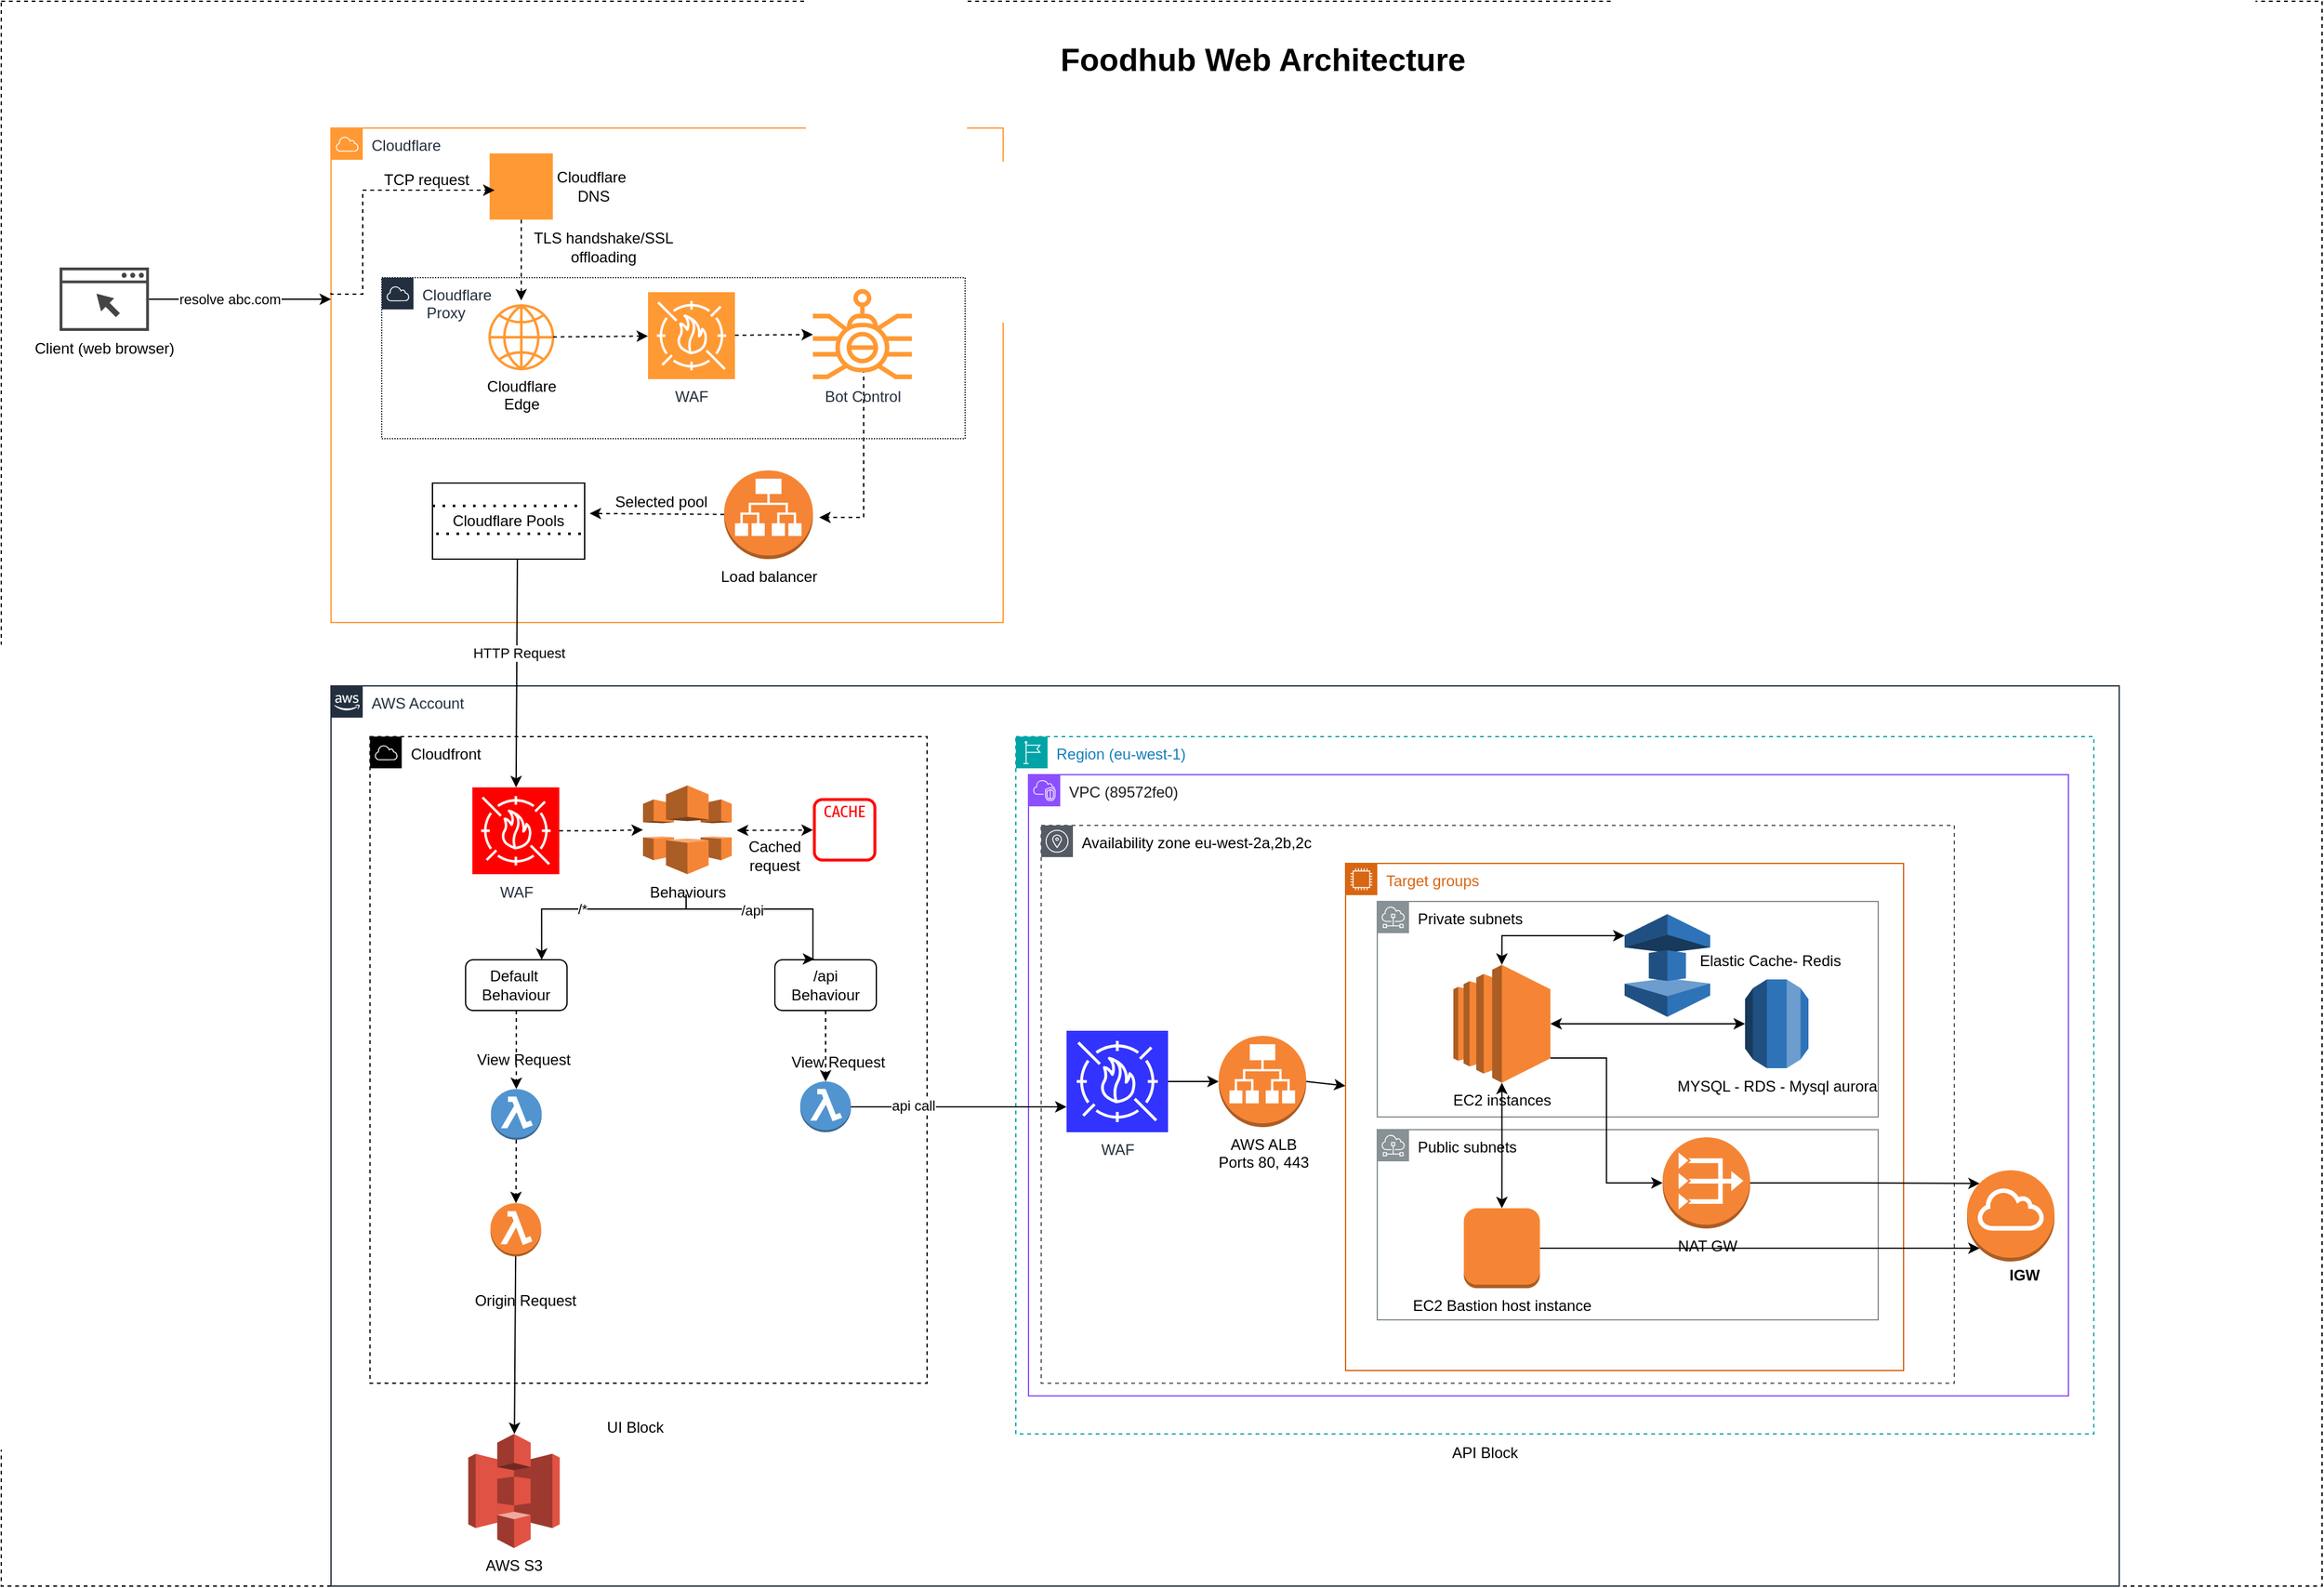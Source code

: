 <mxfile version="28.2.3">
  <diagram name="Page-1" id="gs8IiTpHVDhQRjsrOOGX">
    <mxGraphModel dx="2201" dy="871" grid="1" gridSize="10" guides="1" tooltips="1" connect="1" arrows="1" fold="1" page="1" pageScale="1" pageWidth="850" pageHeight="1100" math="0" shadow="0">
      <root>
        <mxCell id="0" />
        <mxCell id="1" parent="0" />
        <mxCell id="MYcXMfVTnSXTMlCnbvHV-4" value="Cloudflare" style="points=[[0,0],[0.25,0],[0.5,0],[0.75,0],[1,0],[1,0.25],[1,0.5],[1,0.75],[1,1],[0.75,1],[0.5,1],[0.25,1],[0,1],[0,0.75],[0,0.5],[0,0.25]];outlineConnect=0;gradientColor=none;html=1;whiteSpace=wrap;fontSize=12;fontStyle=0;container=1;pointerEvents=0;collapsible=0;recursiveResize=0;shape=mxgraph.aws4.group;grIcon=mxgraph.aws4.group_aws_cloud;strokeColor=#FF9933;fillColor=none;verticalAlign=top;align=left;spacingLeft=30;fontColor=#232F3E;dashed=0;" parent="1" vertex="1">
          <mxGeometry x="240" y="210" width="530" height="390" as="geometry" />
        </mxCell>
        <mxCell id="MYcXMfVTnSXTMlCnbvHV-10" value="" style="points=[];aspect=fixed;html=1;align=center;shadow=0;dashed=0;fillColor=#FF9933;strokeColor=none;shape=mxgraph.alibaba_cloud.dns_privatezone_02;" parent="MYcXMfVTnSXTMlCnbvHV-4" vertex="1">
          <mxGeometry x="125.1" y="20.0" width="49.8" height="52.2" as="geometry" />
        </mxCell>
        <mxCell id="MYcXMfVTnSXTMlCnbvHV-11" value="Cloudflare&lt;br&gt;Edge" style="html=1;verticalLabelPosition=bottom;align=center;labelBackgroundColor=#ffffff;verticalAlign=top;strokeWidth=2;strokeColor=#FF9933;shadow=0;dashed=0;shape=mxgraph.ios7.icons.globe;" parent="MYcXMfVTnSXTMlCnbvHV-4" vertex="1">
          <mxGeometry x="125.1" y="140" width="50" height="50" as="geometry" />
        </mxCell>
        <mxCell id="MYcXMfVTnSXTMlCnbvHV-14" value="Cloudflare&lt;div&gt;&amp;nbsp;DNS&lt;/div&gt;" style="text;html=1;align=center;verticalAlign=middle;resizable=0;points=[];autosize=1;strokeColor=none;fillColor=none;" parent="MYcXMfVTnSXTMlCnbvHV-4" vertex="1">
          <mxGeometry x="165" y="26.1" width="80" height="40" as="geometry" />
        </mxCell>
        <mxCell id="MYcXMfVTnSXTMlCnbvHV-22" style="edgeStyle=orthogonalEdgeStyle;rounded=0;orthogonalLoop=1;jettySize=auto;html=1;entryX=0.498;entryY=-0.08;entryDx=0;entryDy=0;entryPerimeter=0;dashed=1;" parent="MYcXMfVTnSXTMlCnbvHV-4" source="MYcXMfVTnSXTMlCnbvHV-10" target="MYcXMfVTnSXTMlCnbvHV-11" edge="1">
          <mxGeometry relative="1" as="geometry" />
        </mxCell>
        <mxCell id="MYcXMfVTnSXTMlCnbvHV-23" value="TLS handshake/SSL offloading" style="text;html=1;align=center;verticalAlign=middle;whiteSpace=wrap;rounded=0;" parent="MYcXMfVTnSXTMlCnbvHV-4" vertex="1">
          <mxGeometry x="145" y="74" width="140" height="40" as="geometry" />
        </mxCell>
        <mxCell id="MYcXMfVTnSXTMlCnbvHV-24" value="TCP request" style="text;html=1;align=center;verticalAlign=middle;resizable=0;points=[];autosize=1;strokeColor=none;fillColor=none;" parent="MYcXMfVTnSXTMlCnbvHV-4" vertex="1">
          <mxGeometry x="30" y="26.1" width="90" height="30" as="geometry" />
        </mxCell>
        <mxCell id="MYcXMfVTnSXTMlCnbvHV-29" value="" style="endArrow=classic;html=1;rounded=0;entryX=0.078;entryY=0.556;entryDx=0;entryDy=0;entryPerimeter=0;edgeStyle=orthogonalEdgeStyle;dashed=1;" parent="MYcXMfVTnSXTMlCnbvHV-4" target="MYcXMfVTnSXTMlCnbvHV-10" edge="1">
          <mxGeometry width="50" height="50" relative="1" as="geometry">
            <mxPoint y="130" as="sourcePoint" />
            <mxPoint x="115" y="39" as="targetPoint" />
            <Array as="points">
              <mxPoint y="131" />
              <mxPoint x="25" y="131" />
              <mxPoint x="25" y="49" />
            </Array>
          </mxGeometry>
        </mxCell>
        <mxCell id="MYcXMfVTnSXTMlCnbvHV-58" style="rounded=0;orthogonalLoop=1;jettySize=auto;html=1;entryX=1.033;entryY=0.4;entryDx=0;entryDy=0;entryPerimeter=0;dashed=1;" parent="MYcXMfVTnSXTMlCnbvHV-4" source="MYcXMfVTnSXTMlCnbvHV-35" target="MYcXMfVTnSXTMlCnbvHV-42" edge="1">
          <mxGeometry relative="1" as="geometry" />
        </mxCell>
        <mxCell id="MYcXMfVTnSXTMlCnbvHV-35" value="Load balancer" style="outlineConnect=0;dashed=0;verticalLabelPosition=bottom;verticalAlign=top;align=center;html=1;shape=mxgraph.aws3.application_load_balancer;fillColor=#F58534;gradientColor=none;" parent="MYcXMfVTnSXTMlCnbvHV-4" vertex="1">
          <mxGeometry x="310" y="270" width="70" height="70" as="geometry" />
        </mxCell>
        <mxCell id="MYcXMfVTnSXTMlCnbvHV-36" style="rounded=0;orthogonalLoop=1;jettySize=auto;html=1;edgeStyle=orthogonalEdgeStyle;dashed=1;" parent="MYcXMfVTnSXTMlCnbvHV-4" edge="1">
          <mxGeometry relative="1" as="geometry">
            <mxPoint x="420" y="190.005" as="sourcePoint" />
            <mxPoint x="385" y="307.1" as="targetPoint" />
            <Array as="points">
              <mxPoint x="420" y="307.05" />
            </Array>
          </mxGeometry>
        </mxCell>
        <mxCell id="MYcXMfVTnSXTMlCnbvHV-57" value="Selected pool" style="text;html=1;align=center;verticalAlign=middle;resizable=0;points=[];autosize=1;strokeColor=none;fillColor=none;" parent="MYcXMfVTnSXTMlCnbvHV-4" vertex="1">
          <mxGeometry x="210.0" y="280" width="100" height="30" as="geometry" />
        </mxCell>
        <mxCell id="MYcXMfVTnSXTMlCnbvHV-42" value="Cloudflare Pools" style="rounded=0;whiteSpace=wrap;html=1;" parent="MYcXMfVTnSXTMlCnbvHV-4" vertex="1">
          <mxGeometry x="80" y="280" width="120" height="60" as="geometry" />
        </mxCell>
        <mxCell id="MYcXMfVTnSXTMlCnbvHV-43" value="" style="endArrow=none;dashed=1;html=1;dashPattern=1 3;strokeWidth=2;rounded=0;entryX=1;entryY=0.5;entryDx=0;entryDy=0;" parent="MYcXMfVTnSXTMlCnbvHV-4" edge="1">
          <mxGeometry width="50" height="50" relative="1" as="geometry">
            <mxPoint x="80" y="298" as="sourcePoint" />
            <mxPoint x="200" y="298" as="targetPoint" />
          </mxGeometry>
        </mxCell>
        <mxCell id="MYcXMfVTnSXTMlCnbvHV-56" value="" style="endArrow=none;dashed=1;html=1;dashPattern=1 3;strokeWidth=2;rounded=0;entryX=1;entryY=0.5;entryDx=0;entryDy=0;" parent="MYcXMfVTnSXTMlCnbvHV-4" edge="1">
          <mxGeometry width="50" height="50" relative="1" as="geometry">
            <mxPoint x="83" y="320" as="sourcePoint" />
            <mxPoint x="203" y="320" as="targetPoint" />
          </mxGeometry>
        </mxCell>
        <mxCell id="MYcXMfVTnSXTMlCnbvHV-19" style="rounded=0;orthogonalLoop=1;jettySize=auto;html=1;" parent="1" source="MYcXMfVTnSXTMlCnbvHV-6" edge="1">
          <mxGeometry relative="1" as="geometry">
            <mxPoint x="240" y="345" as="targetPoint" />
          </mxGeometry>
        </mxCell>
        <mxCell id="MYcXMfVTnSXTMlCnbvHV-20" value="resolve abc.com" style="edgeLabel;html=1;align=center;verticalAlign=middle;resizable=0;points=[];" parent="MYcXMfVTnSXTMlCnbvHV-19" vertex="1" connectable="0">
          <mxGeometry x="-0.124" relative="1" as="geometry">
            <mxPoint as="offset" />
          </mxGeometry>
        </mxCell>
        <mxCell id="MYcXMfVTnSXTMlCnbvHV-6" value="Client (web browser)" style="sketch=0;pointerEvents=1;shadow=0;dashed=0;html=1;strokeColor=none;fillColor=#434445;aspect=fixed;labelPosition=center;verticalLabelPosition=bottom;verticalAlign=top;align=center;outlineConnect=0;shape=mxgraph.vvd.web_browser;" parent="1" vertex="1">
          <mxGeometry x="26" y="320" width="70.43" height="50" as="geometry" />
        </mxCell>
        <mxCell id="MYcXMfVTnSXTMlCnbvHV-168" value="" style="rounded=0;whiteSpace=wrap;html=1;fillColor=none;dashed=1;" parent="1" vertex="1">
          <mxGeometry x="-20" y="110" width="1830" height="1250" as="geometry" />
        </mxCell>
        <mxCell id="MYcXMfVTnSXTMlCnbvHV-26" value="Cloudflare&lt;br&gt;&amp;nbsp;Proxy" style="points=[[0,0],[0.25,0],[0.5,0],[0.75,0],[1,0],[1,0.25],[1,0.5],[1,0.75],[1,1],[0.75,1],[0.5,1],[0.25,1],[0,1],[0,0.75],[0,0.5],[0,0.25]];outlineConnect=0;gradientColor=none;html=1;whiteSpace=wrap;fontSize=12;fontStyle=0;container=1;pointerEvents=0;collapsible=0;recursiveResize=0;shape=mxgraph.aws4.group;grIcon=mxgraph.aws4.group_aws_cloud;strokeColor=#232F3E;fillColor=none;verticalAlign=top;align=left;spacingLeft=30;fontColor=#232F3E;dashed=1;dashPattern=1 1;" parent="1" vertex="1">
          <mxGeometry x="280" y="328" width="460" height="127" as="geometry" />
        </mxCell>
        <mxCell id="MYcXMfVTnSXTMlCnbvHV-30" value="Bot Control" style="sketch=0;outlineConnect=0;fontColor=#232F3E;gradientColor=none;fillColor=#FF9933;strokeColor=none;dashed=0;verticalLabelPosition=bottom;verticalAlign=top;align=center;html=1;fontSize=12;fontStyle=0;aspect=fixed;pointerEvents=1;shape=mxgraph.aws4.waf_bad_bot;" parent="MYcXMfVTnSXTMlCnbvHV-26" vertex="1">
          <mxGeometry x="340" y="9" width="78" height="71" as="geometry" />
        </mxCell>
        <mxCell id="MYcXMfVTnSXTMlCnbvHV-34" style="rounded=0;orthogonalLoop=1;jettySize=auto;html=1;dashed=1;" parent="MYcXMfVTnSXTMlCnbvHV-26" source="MYcXMfVTnSXTMlCnbvHV-31" target="MYcXMfVTnSXTMlCnbvHV-30" edge="1">
          <mxGeometry relative="1" as="geometry" />
        </mxCell>
        <mxCell id="MYcXMfVTnSXTMlCnbvHV-31" value="WAF" style="sketch=0;points=[[0,0,0],[0.25,0,0],[0.5,0,0],[0.75,0,0],[1,0,0],[0,1,0],[0.25,1,0],[0.5,1,0],[0.75,1,0],[1,1,0],[0,0.25,0],[0,0.5,0],[0,0.75,0],[1,0.25,0],[1,0.5,0],[1,0.75,0]];outlineConnect=0;fontColor=#232F3E;fillColor=#FF9933;strokeColor=#ffffff;dashed=0;verticalLabelPosition=bottom;verticalAlign=top;align=center;html=1;fontSize=12;fontStyle=0;aspect=fixed;shape=mxgraph.aws4.resourceIcon;resIcon=mxgraph.aws4.waf;" parent="MYcXMfVTnSXTMlCnbvHV-26" vertex="1">
          <mxGeometry x="210" y="11.5" width="68.5" height="68.5" as="geometry" />
        </mxCell>
        <mxCell id="MYcXMfVTnSXTMlCnbvHV-33" style="rounded=0;orthogonalLoop=1;jettySize=auto;html=1;dashed=1;" parent="1" source="MYcXMfVTnSXTMlCnbvHV-11" target="MYcXMfVTnSXTMlCnbvHV-31" edge="1">
          <mxGeometry relative="1" as="geometry" />
        </mxCell>
        <mxCell id="MYcXMfVTnSXTMlCnbvHV-59" value="AWS Account" style="points=[[0,0],[0.25,0],[0.5,0],[0.75,0],[1,0],[1,0.25],[1,0.5],[1,0.75],[1,1],[0.75,1],[0.5,1],[0.25,1],[0,1],[0,0.75],[0,0.5],[0,0.25]];outlineConnect=0;gradientColor=none;html=1;whiteSpace=wrap;fontSize=12;fontStyle=0;container=1;pointerEvents=0;collapsible=0;recursiveResize=0;shape=mxgraph.aws4.group;grIcon=mxgraph.aws4.group_aws_cloud_alt;strokeColor=#232F3E;fillColor=none;verticalAlign=top;align=left;spacingLeft=30;fontColor=#232F3E;dashed=0;" parent="1" vertex="1">
          <mxGeometry x="240" y="650" width="1410" height="710" as="geometry" />
        </mxCell>
        <mxCell id="MYcXMfVTnSXTMlCnbvHV-61" value="&lt;font style=&quot;color: rgb(0, 0, 0);&quot;&gt;Cloudfront&lt;/font&gt;" style="sketch=0;outlineConnect=0;gradientColor=none;html=1;whiteSpace=wrap;fontSize=12;fontStyle=0;shape=mxgraph.aws4.group;grIcon=mxgraph.aws4.group_aws_cloud;strokeColor=#000000;fillColor=none;verticalAlign=top;align=left;spacingLeft=30;fontColor=#858B94;dashed=1;" parent="MYcXMfVTnSXTMlCnbvHV-59" vertex="1">
          <mxGeometry x="30.75" y="40" width="439.25" height="510" as="geometry" />
        </mxCell>
        <mxCell id="MYcXMfVTnSXTMlCnbvHV-87" style="edgeStyle=orthogonalEdgeStyle;rounded=0;orthogonalLoop=1;jettySize=auto;html=1;dashed=1;" parent="MYcXMfVTnSXTMlCnbvHV-59" source="MYcXMfVTnSXTMlCnbvHV-63" target="MYcXMfVTnSXTMlCnbvHV-64" edge="1">
          <mxGeometry relative="1" as="geometry" />
        </mxCell>
        <mxCell id="MYcXMfVTnSXTMlCnbvHV-63" value="WAF" style="sketch=0;points=[[0,0,0],[0.25,0,0],[0.5,0,0],[0.75,0,0],[1,0,0],[0,1,0],[0.25,1,0],[0.5,1,0],[0.75,1,0],[1,1,0],[0,0.25,0],[0,0.5,0],[0,0.75,0],[1,0.25,0],[1,0.5,0],[1,0.75,0]];outlineConnect=0;fontColor=#232F3E;fillColor=#FF0000;strokeColor=#ffffff;dashed=0;verticalLabelPosition=bottom;verticalAlign=top;align=center;html=1;fontSize=12;fontStyle=0;aspect=fixed;shape=mxgraph.aws4.resourceIcon;resIcon=mxgraph.aws4.waf;" parent="MYcXMfVTnSXTMlCnbvHV-59" vertex="1">
          <mxGeometry x="111.5" y="80" width="68.5" height="68.5" as="geometry" />
        </mxCell>
        <mxCell id="MYcXMfVTnSXTMlCnbvHV-64" value="Behaviours" style="outlineConnect=0;dashed=0;verticalLabelPosition=bottom;verticalAlign=top;align=center;html=1;shape=mxgraph.aws3.cloudfront;fillColor=#F58536;gradientColor=none;" parent="MYcXMfVTnSXTMlCnbvHV-59" vertex="1">
          <mxGeometry x="246" y="78.5" width="70" height="70" as="geometry" />
        </mxCell>
        <mxCell id="MYcXMfVTnSXTMlCnbvHV-70" value="" style="sketch=0;outlineConnect=0;fontColor=#232F3E;gradientColor=none;fillColor=#FF0000;strokeColor=none;dashed=0;verticalLabelPosition=bottom;verticalAlign=top;align=center;html=1;fontSize=12;fontStyle=0;aspect=fixed;pointerEvents=1;shape=mxgraph.aws4.cache_node;" parent="MYcXMfVTnSXTMlCnbvHV-59" vertex="1">
          <mxGeometry x="380" y="88.5" width="50" height="50" as="geometry" />
        </mxCell>
        <mxCell id="MYcXMfVTnSXTMlCnbvHV-79" style="rounded=0;orthogonalLoop=1;jettySize=auto;html=1;dashed=1;" parent="MYcXMfVTnSXTMlCnbvHV-59" source="MYcXMfVTnSXTMlCnbvHV-72" target="MYcXMfVTnSXTMlCnbvHV-78" edge="1">
          <mxGeometry relative="1" as="geometry" />
        </mxCell>
        <mxCell id="MYcXMfVTnSXTMlCnbvHV-72" value="" style="outlineConnect=0;dashed=0;verticalLabelPosition=bottom;verticalAlign=top;align=center;html=1;shape=mxgraph.aws3.lambda_function;fillColor=#5294CF;gradientColor=none;" parent="MYcXMfVTnSXTMlCnbvHV-59" vertex="1">
          <mxGeometry x="126.13" y="318" width="40" height="40" as="geometry" />
        </mxCell>
        <mxCell id="MYcXMfVTnSXTMlCnbvHV-76" value="Cached request" style="text;html=1;align=center;verticalAlign=middle;whiteSpace=wrap;rounded=0;" parent="MYcXMfVTnSXTMlCnbvHV-59" vertex="1">
          <mxGeometry x="310" y="118.5" width="80" height="31.5" as="geometry" />
        </mxCell>
        <mxCell id="MYcXMfVTnSXTMlCnbvHV-78" value="" style="outlineConnect=0;dashed=0;verticalLabelPosition=bottom;verticalAlign=top;align=center;html=1;shape=mxgraph.aws3.lambda_function;fillColor=#F58534;gradientColor=none;" parent="MYcXMfVTnSXTMlCnbvHV-59" vertex="1">
          <mxGeometry x="125.75" y="408" width="40" height="42" as="geometry" />
        </mxCell>
        <mxCell id="MYcXMfVTnSXTMlCnbvHV-88" value="" style="endArrow=classic;startArrow=classic;html=1;rounded=0;dashed=1;" parent="MYcXMfVTnSXTMlCnbvHV-59" target="MYcXMfVTnSXTMlCnbvHV-70" edge="1">
          <mxGeometry width="50" height="50" relative="1" as="geometry">
            <mxPoint x="320" y="114" as="sourcePoint" />
            <mxPoint x="366" y="70" as="targetPoint" />
          </mxGeometry>
        </mxCell>
        <mxCell id="MYcXMfVTnSXTMlCnbvHV-90" value="Default&amp;nbsp;&lt;div&gt;Behaviour&lt;/div&gt;" style="rounded=1;whiteSpace=wrap;html=1;" parent="MYcXMfVTnSXTMlCnbvHV-59" vertex="1">
          <mxGeometry x="106.13" y="216" width="80" height="40" as="geometry" />
        </mxCell>
        <mxCell id="MYcXMfVTnSXTMlCnbvHV-91" value="/api&lt;br&gt;Behaviour" style="rounded=1;whiteSpace=wrap;html=1;" parent="MYcXMfVTnSXTMlCnbvHV-59" vertex="1">
          <mxGeometry x="350" y="216" width="80" height="40" as="geometry" />
        </mxCell>
        <mxCell id="MYcXMfVTnSXTMlCnbvHV-82" value="AWS S3" style="outlineConnect=0;dashed=0;verticalLabelPosition=bottom;verticalAlign=top;align=center;html=1;shape=mxgraph.aws3.s3;fillColor=#E05243;gradientColor=none;" parent="MYcXMfVTnSXTMlCnbvHV-59" vertex="1">
          <mxGeometry x="108.25" y="590" width="72.12" height="90" as="geometry" />
        </mxCell>
        <mxCell id="MYcXMfVTnSXTMlCnbvHV-99" value="" style="outlineConnect=0;dashed=0;verticalLabelPosition=bottom;verticalAlign=top;align=center;html=1;shape=mxgraph.aws3.lambda_function;fillColor=#5294CF;gradientColor=none;" parent="MYcXMfVTnSXTMlCnbvHV-59" vertex="1">
          <mxGeometry x="370" y="312" width="40" height="40" as="geometry" />
        </mxCell>
        <mxCell id="MYcXMfVTnSXTMlCnbvHV-103" value="" style="endArrow=classic;html=1;rounded=0;entryX=0.75;entryY=0;entryDx=0;entryDy=0;edgeStyle=orthogonalEdgeStyle;" parent="MYcXMfVTnSXTMlCnbvHV-59" target="MYcXMfVTnSXTMlCnbvHV-90" edge="1">
          <mxGeometry width="50" height="50" relative="1" as="geometry">
            <mxPoint x="280" y="164.5" as="sourcePoint" />
            <mxPoint x="330" y="114.5" as="targetPoint" />
            <Array as="points">
              <mxPoint x="280" y="176" />
              <mxPoint x="166" y="176" />
            </Array>
          </mxGeometry>
        </mxCell>
        <mxCell id="MYcXMfVTnSXTMlCnbvHV-116" value="/*" style="edgeLabel;html=1;align=center;verticalAlign=middle;resizable=0;points=[];" parent="MYcXMfVTnSXTMlCnbvHV-103" vertex="1" connectable="0">
          <mxGeometry x="0.143" y="-1" relative="1" as="geometry">
            <mxPoint x="1" y="1" as="offset" />
          </mxGeometry>
        </mxCell>
        <mxCell id="MYcXMfVTnSXTMlCnbvHV-104" value="" style="endArrow=classic;html=1;rounded=0;entryX=0.388;entryY=-0.012;entryDx=0;entryDy=0;entryPerimeter=0;edgeStyle=orthogonalEdgeStyle;" parent="MYcXMfVTnSXTMlCnbvHV-59" target="MYcXMfVTnSXTMlCnbvHV-91" edge="1">
          <mxGeometry width="50" height="50" relative="1" as="geometry">
            <mxPoint x="280" y="166" as="sourcePoint" />
            <mxPoint x="330" y="116" as="targetPoint" />
            <Array as="points">
              <mxPoint x="280" y="176" />
              <mxPoint x="380" y="176" />
            </Array>
          </mxGeometry>
        </mxCell>
        <mxCell id="MYcXMfVTnSXTMlCnbvHV-117" value="/api" style="edgeLabel;html=1;align=center;verticalAlign=middle;resizable=0;points=[];" parent="MYcXMfVTnSXTMlCnbvHV-104" vertex="1" connectable="0">
          <mxGeometry x="-0.184" relative="1" as="geometry">
            <mxPoint y="1" as="offset" />
          </mxGeometry>
        </mxCell>
        <mxCell id="MYcXMfVTnSXTMlCnbvHV-105" style="rounded=0;orthogonalLoop=1;jettySize=auto;html=1;" parent="MYcXMfVTnSXTMlCnbvHV-59" source="MYcXMfVTnSXTMlCnbvHV-78" target="MYcXMfVTnSXTMlCnbvHV-82" edge="1">
          <mxGeometry relative="1" as="geometry" />
        </mxCell>
        <mxCell id="MYcXMfVTnSXTMlCnbvHV-106" style="edgeStyle=orthogonalEdgeStyle;rounded=0;orthogonalLoop=1;jettySize=auto;html=1;entryX=0.5;entryY=0;entryDx=0;entryDy=0;entryPerimeter=0;dashed=1;" parent="MYcXMfVTnSXTMlCnbvHV-59" source="MYcXMfVTnSXTMlCnbvHV-90" target="MYcXMfVTnSXTMlCnbvHV-72" edge="1">
          <mxGeometry relative="1" as="geometry" />
        </mxCell>
        <mxCell id="MYcXMfVTnSXTMlCnbvHV-107" style="rounded=0;orthogonalLoop=1;jettySize=auto;html=1;entryX=0.5;entryY=0;entryDx=0;entryDy=0;entryPerimeter=0;dashed=1;" parent="MYcXMfVTnSXTMlCnbvHV-59" source="MYcXMfVTnSXTMlCnbvHV-91" target="MYcXMfVTnSXTMlCnbvHV-99" edge="1">
          <mxGeometry relative="1" as="geometry" />
        </mxCell>
        <mxCell id="MYcXMfVTnSXTMlCnbvHV-108" value="View Request" style="text;html=1;align=center;verticalAlign=middle;whiteSpace=wrap;rounded=0;" parent="MYcXMfVTnSXTMlCnbvHV-59" vertex="1">
          <mxGeometry x="111.5" y="280" width="80" height="30" as="geometry" />
        </mxCell>
        <mxCell id="MYcXMfVTnSXTMlCnbvHV-109" value="View Request" style="text;html=1;align=center;verticalAlign=middle;whiteSpace=wrap;rounded=0;" parent="MYcXMfVTnSXTMlCnbvHV-59" vertex="1">
          <mxGeometry x="360" y="282" width="80" height="30" as="geometry" />
        </mxCell>
        <mxCell id="MYcXMfVTnSXTMlCnbvHV-110" value="Origin Request" style="text;html=1;align=center;verticalAlign=middle;whiteSpace=wrap;rounded=0;" parent="MYcXMfVTnSXTMlCnbvHV-59" vertex="1">
          <mxGeometry x="104.25" y="470" width="98.5" height="30" as="geometry" />
        </mxCell>
        <mxCell id="MYcXMfVTnSXTMlCnbvHV-142" value="&lt;font style=&quot;color: rgb(0, 0, 0);&quot;&gt;Availability zone eu-west-2a,2b,2c&lt;/font&gt;" style="sketch=0;outlineConnect=0;gradientColor=none;html=1;whiteSpace=wrap;fontSize=12;fontStyle=0;shape=mxgraph.aws4.group;grIcon=mxgraph.aws4.group_availability_zone;strokeColor=#545B64;fillColor=none;verticalAlign=top;align=left;spacingLeft=30;fontColor=#545B64;dashed=1;" parent="MYcXMfVTnSXTMlCnbvHV-59" vertex="1">
          <mxGeometry x="560" y="110" width="720" height="440" as="geometry" />
        </mxCell>
        <mxCell id="MYcXMfVTnSXTMlCnbvHV-143" value="&lt;font style=&quot;color: rgb(31, 27, 31);&quot;&gt;VPC (89572fe0)&lt;/font&gt;" style="points=[[0,0],[0.25,0],[0.5,0],[0.75,0],[1,0],[1,0.25],[1,0.5],[1,0.75],[1,1],[0.75,1],[0.5,1],[0.25,1],[0,1],[0,0.75],[0,0.5],[0,0.25]];outlineConnect=0;gradientColor=none;html=1;whiteSpace=wrap;fontSize=12;fontStyle=0;container=1;pointerEvents=0;collapsible=0;recursiveResize=0;shape=mxgraph.aws4.group;grIcon=mxgraph.aws4.group_vpc2;strokeColor=#8C4FFF;fillColor=none;verticalAlign=top;align=left;spacingLeft=30;fontColor=#AAB7B8;dashed=0;" parent="MYcXMfVTnSXTMlCnbvHV-59" vertex="1">
          <mxGeometry x="550" y="70" width="820" height="490" as="geometry" />
        </mxCell>
        <mxCell id="MYcXMfVTnSXTMlCnbvHV-144" style="rounded=0;orthogonalLoop=1;jettySize=auto;html=1;exitX=1;exitY=0.5;exitDx=0;exitDy=0;exitPerimeter=0;" parent="MYcXMfVTnSXTMlCnbvHV-143" source="MYcXMfVTnSXTMlCnbvHV-145" target="MYcXMfVTnSXTMlCnbvHV-148" edge="1">
          <mxGeometry relative="1" as="geometry" />
        </mxCell>
        <mxCell id="MYcXMfVTnSXTMlCnbvHV-145" value="AWS ALB&lt;div&gt;Ports 80, 443&lt;/div&gt;" style="outlineConnect=0;dashed=0;verticalLabelPosition=bottom;verticalAlign=top;align=center;html=1;shape=mxgraph.aws3.application_load_balancer;fillColor=#F58534;gradientColor=none;" parent="MYcXMfVTnSXTMlCnbvHV-143" vertex="1">
          <mxGeometry x="150" y="206" width="69" height="72" as="geometry" />
        </mxCell>
        <mxCell id="MYcXMfVTnSXTMlCnbvHV-146" value="WAF" style="sketch=0;points=[[0,0,0],[0.25,0,0],[0.5,0,0],[0.75,0,0],[1,0,0],[0,1,0],[0.25,1,0],[0.5,1,0],[0.75,1,0],[1,1,0],[0,0.25,0],[0,0.5,0],[0,0.75,0],[1,0.25,0],[1,0.5,0],[1,0.75,0]];outlineConnect=0;fontColor=#232F3E;fillColor=#3333FF;strokeColor=#ffffff;dashed=0;verticalLabelPosition=bottom;verticalAlign=top;align=center;html=1;fontSize=12;fontStyle=0;aspect=fixed;shape=mxgraph.aws4.resourceIcon;resIcon=mxgraph.aws4.waf;" parent="MYcXMfVTnSXTMlCnbvHV-143" vertex="1">
          <mxGeometry x="30" y="202" width="80" height="80" as="geometry" />
        </mxCell>
        <mxCell id="MYcXMfVTnSXTMlCnbvHV-147" value="Region (eu-west-1)&lt;div&gt;&lt;br&gt;&lt;/div&gt;" style="points=[[0,0],[0.25,0],[0.5,0],[0.75,0],[1,0],[1,0.25],[1,0.5],[1,0.75],[1,1],[0.75,1],[0.5,1],[0.25,1],[0,1],[0,0.75],[0,0.5],[0,0.25]];outlineConnect=0;gradientColor=none;html=1;whiteSpace=wrap;fontSize=12;fontStyle=0;container=1;pointerEvents=0;collapsible=0;recursiveResize=0;shape=mxgraph.aws4.group;grIcon=mxgraph.aws4.group_region;strokeColor=#00A4A6;fillColor=none;verticalAlign=top;align=left;spacingLeft=30;fontColor=#147EBA;dashed=1;" parent="MYcXMfVTnSXTMlCnbvHV-143" vertex="1">
          <mxGeometry x="-10" y="-30" width="850" height="550" as="geometry" />
        </mxCell>
        <mxCell id="MYcXMfVTnSXTMlCnbvHV-148" value="Target groups" style="points=[[0,0],[0.25,0],[0.5,0],[0.75,0],[1,0],[1,0.25],[1,0.5],[1,0.75],[1,1],[0.75,1],[0.5,1],[0.25,1],[0,1],[0,0.75],[0,0.5],[0,0.25]];outlineConnect=0;gradientColor=none;html=1;whiteSpace=wrap;fontSize=12;fontStyle=0;container=1;pointerEvents=0;collapsible=0;recursiveResize=0;shape=mxgraph.aws4.group;grIcon=mxgraph.aws4.group_ec2_instance_contents;strokeColor=#D86613;fillColor=none;verticalAlign=top;align=left;spacingLeft=30;fontColor=#D86613;dashed=0;" parent="MYcXMfVTnSXTMlCnbvHV-147" vertex="1">
          <mxGeometry x="260" y="100" width="440" height="400" as="geometry" />
        </mxCell>
        <mxCell id="MYcXMfVTnSXTMlCnbvHV-149" value="&lt;font style=&quot;color: rgb(0, 0, 0);&quot;&gt;Private subnets&lt;/font&gt;" style="sketch=0;outlineConnect=0;gradientColor=none;html=1;whiteSpace=wrap;fontSize=12;fontStyle=0;shape=mxgraph.aws4.group;grIcon=mxgraph.aws4.group_subnet;strokeColor=#879196;fillColor=none;verticalAlign=top;align=left;spacingLeft=30;fontColor=#879196;dashed=0;" parent="MYcXMfVTnSXTMlCnbvHV-148" vertex="1">
          <mxGeometry x="25" y="30" width="395" height="170" as="geometry" />
        </mxCell>
        <mxCell id="MYcXMfVTnSXTMlCnbvHV-150" value="" style="rounded=0;orthogonalLoop=1;jettySize=auto;html=1;startArrow=classic;startFill=1;" parent="MYcXMfVTnSXTMlCnbvHV-148" source="MYcXMfVTnSXTMlCnbvHV-151" target="MYcXMfVTnSXTMlCnbvHV-152" edge="1">
          <mxGeometry relative="1" as="geometry" />
        </mxCell>
        <mxCell id="MYcXMfVTnSXTMlCnbvHV-151" value="EC2 instances" style="outlineConnect=0;dashed=0;verticalLabelPosition=bottom;verticalAlign=top;align=center;html=1;shape=mxgraph.aws3.ec2;fillColor=#F58534;gradientColor=none;" parent="MYcXMfVTnSXTMlCnbvHV-148" vertex="1">
          <mxGeometry x="85" y="80" width="76.5" height="93" as="geometry" />
        </mxCell>
        <mxCell id="MYcXMfVTnSXTMlCnbvHV-152" value="MYSQL - RDS - Mysql aurora" style="outlineConnect=0;dashed=0;verticalLabelPosition=bottom;verticalAlign=top;align=center;html=1;shape=mxgraph.aws3.rds;fillColor=#2E73B8;gradientColor=none;" parent="MYcXMfVTnSXTMlCnbvHV-148" vertex="1">
          <mxGeometry x="315" y="91.5" width="50" height="70" as="geometry" />
        </mxCell>
        <mxCell id="MYcXMfVTnSXTMlCnbvHV-153" value="&lt;font style=&quot;color: rgb(0, 0, 0);&quot;&gt;Public subnets&lt;/font&gt;" style="sketch=0;outlineConnect=0;gradientColor=none;html=1;whiteSpace=wrap;fontSize=12;fontStyle=0;shape=mxgraph.aws4.group;grIcon=mxgraph.aws4.group_subnet;strokeColor=#879196;fillColor=none;verticalAlign=top;align=left;spacingLeft=30;fontColor=#879196;dashed=0;" parent="MYcXMfVTnSXTMlCnbvHV-148" vertex="1">
          <mxGeometry x="25" y="210" width="395" height="150" as="geometry" />
        </mxCell>
        <mxCell id="MYcXMfVTnSXTMlCnbvHV-154" style="edgeStyle=orthogonalEdgeStyle;rounded=0;orthogonalLoop=1;jettySize=auto;html=1;exitX=0.5;exitY=0;exitDx=0;exitDy=0;exitPerimeter=0;startArrow=classic;startFill=1;" parent="MYcXMfVTnSXTMlCnbvHV-148" source="MYcXMfVTnSXTMlCnbvHV-155" target="MYcXMfVTnSXTMlCnbvHV-151" edge="1">
          <mxGeometry relative="1" as="geometry" />
        </mxCell>
        <mxCell id="MYcXMfVTnSXTMlCnbvHV-155" value="EC2 Bastion host instance&lt;div&gt;&lt;br&gt;&lt;/div&gt;" style="outlineConnect=0;dashed=0;verticalLabelPosition=bottom;verticalAlign=top;align=center;html=1;shape=mxgraph.aws3.instance;fillColor=#F58534;gradientColor=none;" parent="MYcXMfVTnSXTMlCnbvHV-148" vertex="1">
          <mxGeometry x="93.25" y="272" width="60" height="63" as="geometry" />
        </mxCell>
        <mxCell id="MYcXMfVTnSXTMlCnbvHV-156" value="NAT GW" style="outlineConnect=0;dashed=0;verticalLabelPosition=bottom;verticalAlign=top;align=center;html=1;shape=mxgraph.aws3.vpc_nat_gateway;fillColor=#F58536;gradientColor=none;" parent="MYcXMfVTnSXTMlCnbvHV-148" vertex="1">
          <mxGeometry x="250" y="216" width="69" height="72" as="geometry" />
        </mxCell>
        <mxCell id="MYcXMfVTnSXTMlCnbvHV-157" style="edgeStyle=orthogonalEdgeStyle;rounded=0;orthogonalLoop=1;jettySize=auto;html=1;exitX=1;exitY=0.79;exitDx=0;exitDy=0;exitPerimeter=0;entryX=0;entryY=0.5;entryDx=0;entryDy=0;entryPerimeter=0;" parent="MYcXMfVTnSXTMlCnbvHV-148" source="MYcXMfVTnSXTMlCnbvHV-151" target="MYcXMfVTnSXTMlCnbvHV-156" edge="1">
          <mxGeometry relative="1" as="geometry" />
        </mxCell>
        <mxCell id="MYcXMfVTnSXTMlCnbvHV-174" value="" style="outlineConnect=0;dashed=0;verticalLabelPosition=bottom;verticalAlign=top;align=center;html=1;shape=mxgraph.aws3.elasticache;fillColor=#2E73B8;gradientColor=none;" parent="MYcXMfVTnSXTMlCnbvHV-148" vertex="1">
          <mxGeometry x="220" y="40" width="67.5" height="81" as="geometry" />
        </mxCell>
        <mxCell id="MYcXMfVTnSXTMlCnbvHV-175" value="Elastic Cache- Redis" style="text;html=1;align=center;verticalAlign=middle;whiteSpace=wrap;rounded=0;" parent="MYcXMfVTnSXTMlCnbvHV-148" vertex="1">
          <mxGeometry x="270" y="61.5" width="130" height="30" as="geometry" />
        </mxCell>
        <mxCell id="MYcXMfVTnSXTMlCnbvHV-176" value="" style="endArrow=classic;startArrow=classic;html=1;rounded=0;entryX=0;entryY=0.21;entryDx=0;entryDy=0;entryPerimeter=0;exitX=0.5;exitY=0;exitDx=0;exitDy=0;exitPerimeter=0;edgeStyle=orthogonalEdgeStyle;" parent="MYcXMfVTnSXTMlCnbvHV-148" source="MYcXMfVTnSXTMlCnbvHV-151" target="MYcXMfVTnSXTMlCnbvHV-174" edge="1">
          <mxGeometry width="50" height="50" relative="1" as="geometry">
            <mxPoint x="180" y="180" as="sourcePoint" />
            <mxPoint x="230" y="130" as="targetPoint" />
          </mxGeometry>
        </mxCell>
        <mxCell id="MYcXMfVTnSXTMlCnbvHV-158" value="IGW" style="text;html=1;align=center;verticalAlign=middle;resizable=0;points=[];autosize=1;strokeColor=none;fillColor=none;fontStyle=1" parent="MYcXMfVTnSXTMlCnbvHV-143" vertex="1">
          <mxGeometry x="760" y="380" width="50" height="30" as="geometry" />
        </mxCell>
        <mxCell id="MYcXMfVTnSXTMlCnbvHV-159" style="edgeStyle=orthogonalEdgeStyle;rounded=0;orthogonalLoop=1;jettySize=auto;html=1;exitX=1;exitY=0.5;exitDx=0;exitDy=0;exitPerimeter=0;entryX=0;entryY=0.5;entryDx=0;entryDy=0;entryPerimeter=0;" parent="MYcXMfVTnSXTMlCnbvHV-143" source="MYcXMfVTnSXTMlCnbvHV-146" target="MYcXMfVTnSXTMlCnbvHV-145" edge="1">
          <mxGeometry relative="1" as="geometry" />
        </mxCell>
        <mxCell id="MYcXMfVTnSXTMlCnbvHV-160" style="edgeStyle=orthogonalEdgeStyle;rounded=0;orthogonalLoop=1;jettySize=auto;html=1;exitX=1;exitY=0.5;exitDx=0;exitDy=0;exitPerimeter=0;entryX=0.145;entryY=0.145;entryDx=0;entryDy=0;entryPerimeter=0;" parent="MYcXMfVTnSXTMlCnbvHV-59" source="MYcXMfVTnSXTMlCnbvHV-156" target="MYcXMfVTnSXTMlCnbvHV-161" edge="1">
          <mxGeometry relative="1" as="geometry" />
        </mxCell>
        <mxCell id="MYcXMfVTnSXTMlCnbvHV-161" value="" style="outlineConnect=0;dashed=0;verticalLabelPosition=bottom;verticalAlign=top;align=center;html=1;shape=mxgraph.aws3.internet_gateway;fillColor=#F58534;gradientColor=none;" parent="MYcXMfVTnSXTMlCnbvHV-59" vertex="1">
          <mxGeometry x="1290" y="382" width="69" height="72" as="geometry" />
        </mxCell>
        <mxCell id="MYcXMfVTnSXTMlCnbvHV-162" style="edgeStyle=orthogonalEdgeStyle;rounded=0;orthogonalLoop=1;jettySize=auto;html=1;exitX=1;exitY=0.5;exitDx=0;exitDy=0;exitPerimeter=0;entryX=0.145;entryY=0.855;entryDx=0;entryDy=0;entryPerimeter=0;" parent="MYcXMfVTnSXTMlCnbvHV-59" source="MYcXMfVTnSXTMlCnbvHV-155" target="MYcXMfVTnSXTMlCnbvHV-161" edge="1">
          <mxGeometry relative="1" as="geometry">
            <mxPoint x="1290" y="440" as="targetPoint" />
          </mxGeometry>
        </mxCell>
        <mxCell id="MYcXMfVTnSXTMlCnbvHV-163" style="rounded=0;orthogonalLoop=1;jettySize=auto;html=1;entryX=0;entryY=0.75;entryDx=0;entryDy=0;entryPerimeter=0;" parent="MYcXMfVTnSXTMlCnbvHV-59" source="MYcXMfVTnSXTMlCnbvHV-99" target="MYcXMfVTnSXTMlCnbvHV-146" edge="1">
          <mxGeometry relative="1" as="geometry" />
        </mxCell>
        <mxCell id="MYcXMfVTnSXTMlCnbvHV-164" value="api call" style="edgeLabel;html=1;align=center;verticalAlign=middle;resizable=0;points=[];" parent="MYcXMfVTnSXTMlCnbvHV-163" vertex="1" connectable="0">
          <mxGeometry x="-0.425" y="1" relative="1" as="geometry">
            <mxPoint as="offset" />
          </mxGeometry>
        </mxCell>
        <mxCell id="MYcXMfVTnSXTMlCnbvHV-114" style="rounded=0;orthogonalLoop=1;jettySize=auto;html=1;exitX=0.558;exitY=1.008;exitDx=0;exitDy=0;exitPerimeter=0;" parent="1" source="MYcXMfVTnSXTMlCnbvHV-42" target="MYcXMfVTnSXTMlCnbvHV-63" edge="1">
          <mxGeometry relative="1" as="geometry" />
        </mxCell>
        <mxCell id="MYcXMfVTnSXTMlCnbvHV-118" value="HTTP Request" style="edgeLabel;html=1;align=center;verticalAlign=middle;resizable=0;points=[];" parent="MYcXMfVTnSXTMlCnbvHV-114" vertex="1" connectable="0">
          <mxGeometry x="-0.187" y="1" relative="1" as="geometry">
            <mxPoint as="offset" />
          </mxGeometry>
        </mxCell>
        <mxCell id="MYcXMfVTnSXTMlCnbvHV-165" value="&lt;font style=&quot;font-size: 25px;&quot;&gt;&lt;b style=&quot;&quot;&gt;Foodhub Web Architecture&lt;/b&gt;&lt;/font&gt;" style="text;html=1;align=center;verticalAlign=middle;whiteSpace=wrap;rounded=0;" parent="1" vertex="1">
          <mxGeometry x="780" y="140" width="390" height="30" as="geometry" />
        </mxCell>
        <mxCell id="MYcXMfVTnSXTMlCnbvHV-169" value="UI Block" style="text;html=1;align=center;verticalAlign=middle;whiteSpace=wrap;rounded=0;" parent="1" vertex="1">
          <mxGeometry x="450" y="1220" width="60" height="30" as="geometry" />
        </mxCell>
        <mxCell id="MYcXMfVTnSXTMlCnbvHV-170" value="API Block" style="text;html=1;align=center;verticalAlign=middle;whiteSpace=wrap;rounded=0;" parent="1" vertex="1">
          <mxGeometry x="1120" y="1240" width="60" height="30" as="geometry" />
        </mxCell>
      </root>
    </mxGraphModel>
  </diagram>
</mxfile>
